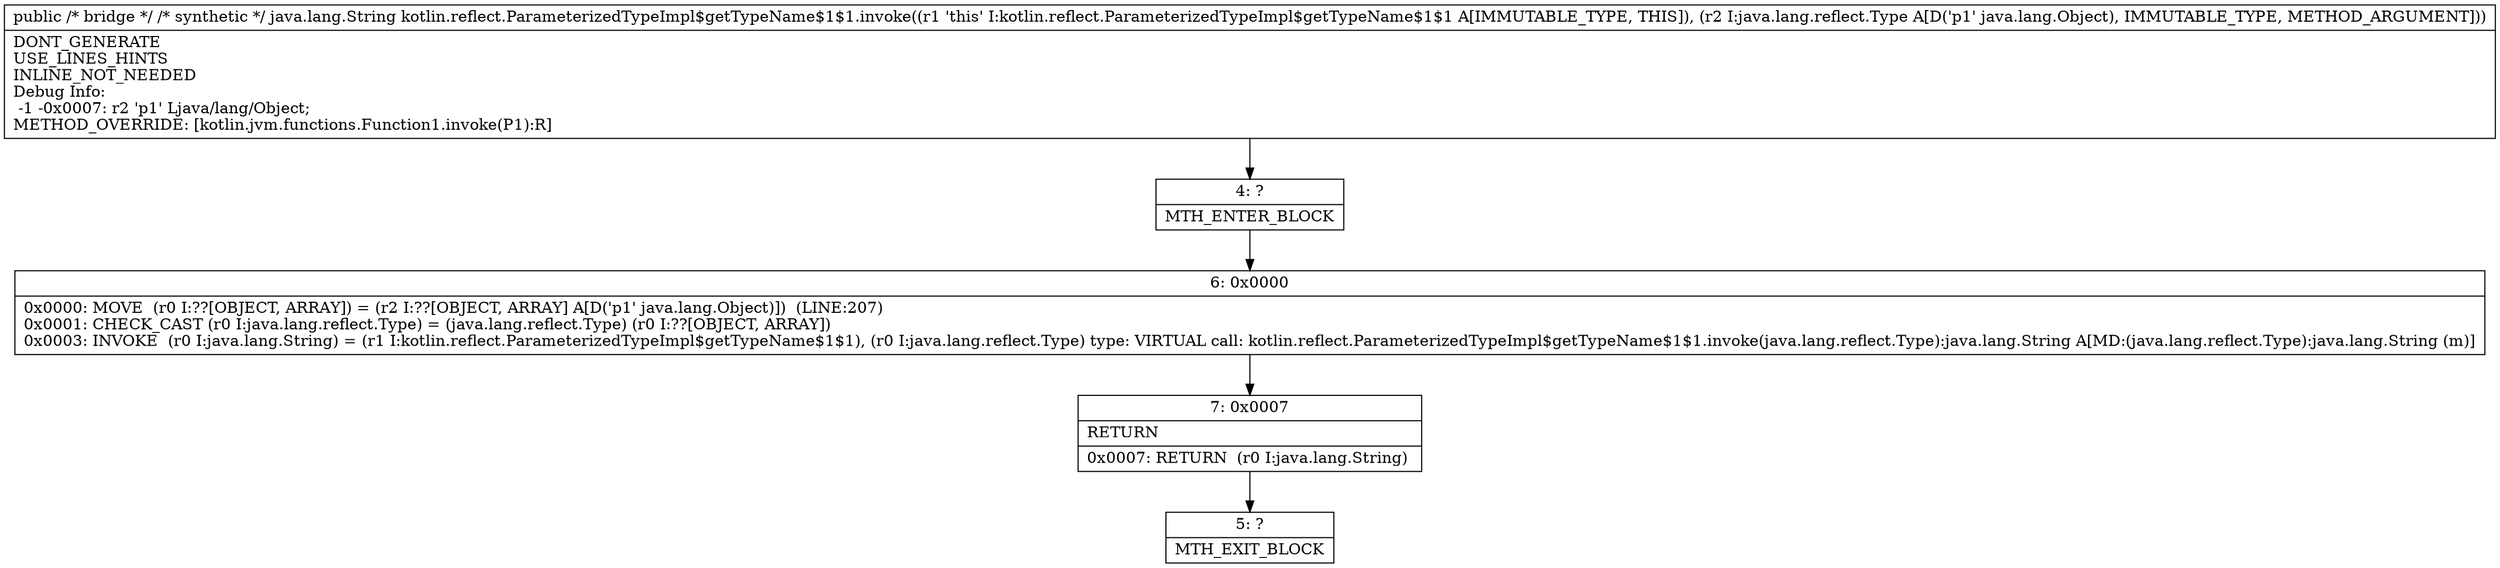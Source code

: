 digraph "CFG forkotlin.reflect.ParameterizedTypeImpl$getTypeName$1$1.invoke(Ljava\/lang\/Object;)Ljava\/lang\/Object;" {
Node_4 [shape=record,label="{4\:\ ?|MTH_ENTER_BLOCK\l}"];
Node_6 [shape=record,label="{6\:\ 0x0000|0x0000: MOVE  (r0 I:??[OBJECT, ARRAY]) = (r2 I:??[OBJECT, ARRAY] A[D('p1' java.lang.Object)])  (LINE:207)\l0x0001: CHECK_CAST (r0 I:java.lang.reflect.Type) = (java.lang.reflect.Type) (r0 I:??[OBJECT, ARRAY]) \l0x0003: INVOKE  (r0 I:java.lang.String) = (r1 I:kotlin.reflect.ParameterizedTypeImpl$getTypeName$1$1), (r0 I:java.lang.reflect.Type) type: VIRTUAL call: kotlin.reflect.ParameterizedTypeImpl$getTypeName$1$1.invoke(java.lang.reflect.Type):java.lang.String A[MD:(java.lang.reflect.Type):java.lang.String (m)]\l}"];
Node_7 [shape=record,label="{7\:\ 0x0007|RETURN\l|0x0007: RETURN  (r0 I:java.lang.String) \l}"];
Node_5 [shape=record,label="{5\:\ ?|MTH_EXIT_BLOCK\l}"];
MethodNode[shape=record,label="{public \/* bridge *\/ \/* synthetic *\/ java.lang.String kotlin.reflect.ParameterizedTypeImpl$getTypeName$1$1.invoke((r1 'this' I:kotlin.reflect.ParameterizedTypeImpl$getTypeName$1$1 A[IMMUTABLE_TYPE, THIS]), (r2 I:java.lang.reflect.Type A[D('p1' java.lang.Object), IMMUTABLE_TYPE, METHOD_ARGUMENT]))  | DONT_GENERATE\lUSE_LINES_HINTS\lINLINE_NOT_NEEDED\lDebug Info:\l  \-1 \-0x0007: r2 'p1' Ljava\/lang\/Object;\lMETHOD_OVERRIDE: [kotlin.jvm.functions.Function1.invoke(P1):R]\l}"];
MethodNode -> Node_4;Node_4 -> Node_6;
Node_6 -> Node_7;
Node_7 -> Node_5;
}

